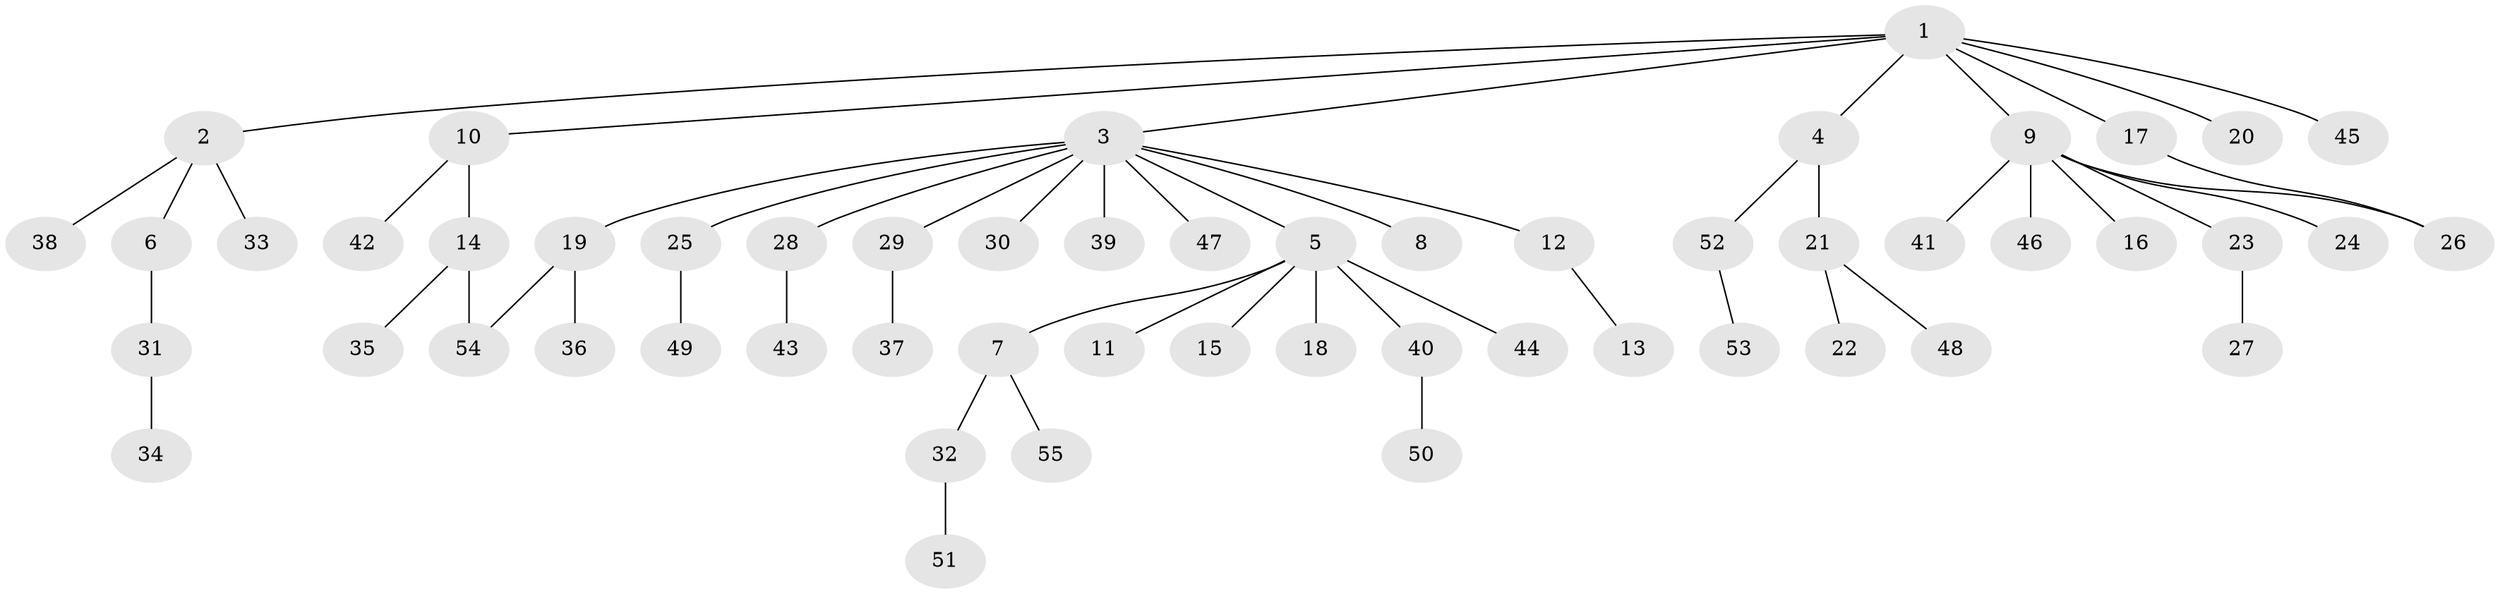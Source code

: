 // coarse degree distribution, {10: 0.05128205128205128, 3: 0.05128205128205128, 6: 0.05128205128205128, 2: 0.15384615384615385, 4: 0.02564102564102564, 1: 0.6666666666666666}
// Generated by graph-tools (version 1.1) at 2025/51/02/27/25 19:51:55]
// undirected, 55 vertices, 56 edges
graph export_dot {
graph [start="1"]
  node [color=gray90,style=filled];
  1;
  2;
  3;
  4;
  5;
  6;
  7;
  8;
  9;
  10;
  11;
  12;
  13;
  14;
  15;
  16;
  17;
  18;
  19;
  20;
  21;
  22;
  23;
  24;
  25;
  26;
  27;
  28;
  29;
  30;
  31;
  32;
  33;
  34;
  35;
  36;
  37;
  38;
  39;
  40;
  41;
  42;
  43;
  44;
  45;
  46;
  47;
  48;
  49;
  50;
  51;
  52;
  53;
  54;
  55;
  1 -- 2;
  1 -- 3;
  1 -- 4;
  1 -- 9;
  1 -- 10;
  1 -- 17;
  1 -- 20;
  1 -- 45;
  2 -- 6;
  2 -- 33;
  2 -- 38;
  3 -- 5;
  3 -- 8;
  3 -- 12;
  3 -- 19;
  3 -- 25;
  3 -- 28;
  3 -- 29;
  3 -- 30;
  3 -- 39;
  3 -- 47;
  4 -- 21;
  4 -- 52;
  5 -- 7;
  5 -- 11;
  5 -- 15;
  5 -- 18;
  5 -- 40;
  5 -- 44;
  6 -- 31;
  7 -- 32;
  7 -- 55;
  9 -- 16;
  9 -- 23;
  9 -- 24;
  9 -- 26;
  9 -- 41;
  9 -- 46;
  10 -- 14;
  10 -- 42;
  12 -- 13;
  14 -- 35;
  14 -- 54;
  17 -- 26;
  19 -- 36;
  19 -- 54;
  21 -- 22;
  21 -- 48;
  23 -- 27;
  25 -- 49;
  28 -- 43;
  29 -- 37;
  31 -- 34;
  32 -- 51;
  40 -- 50;
  52 -- 53;
}
